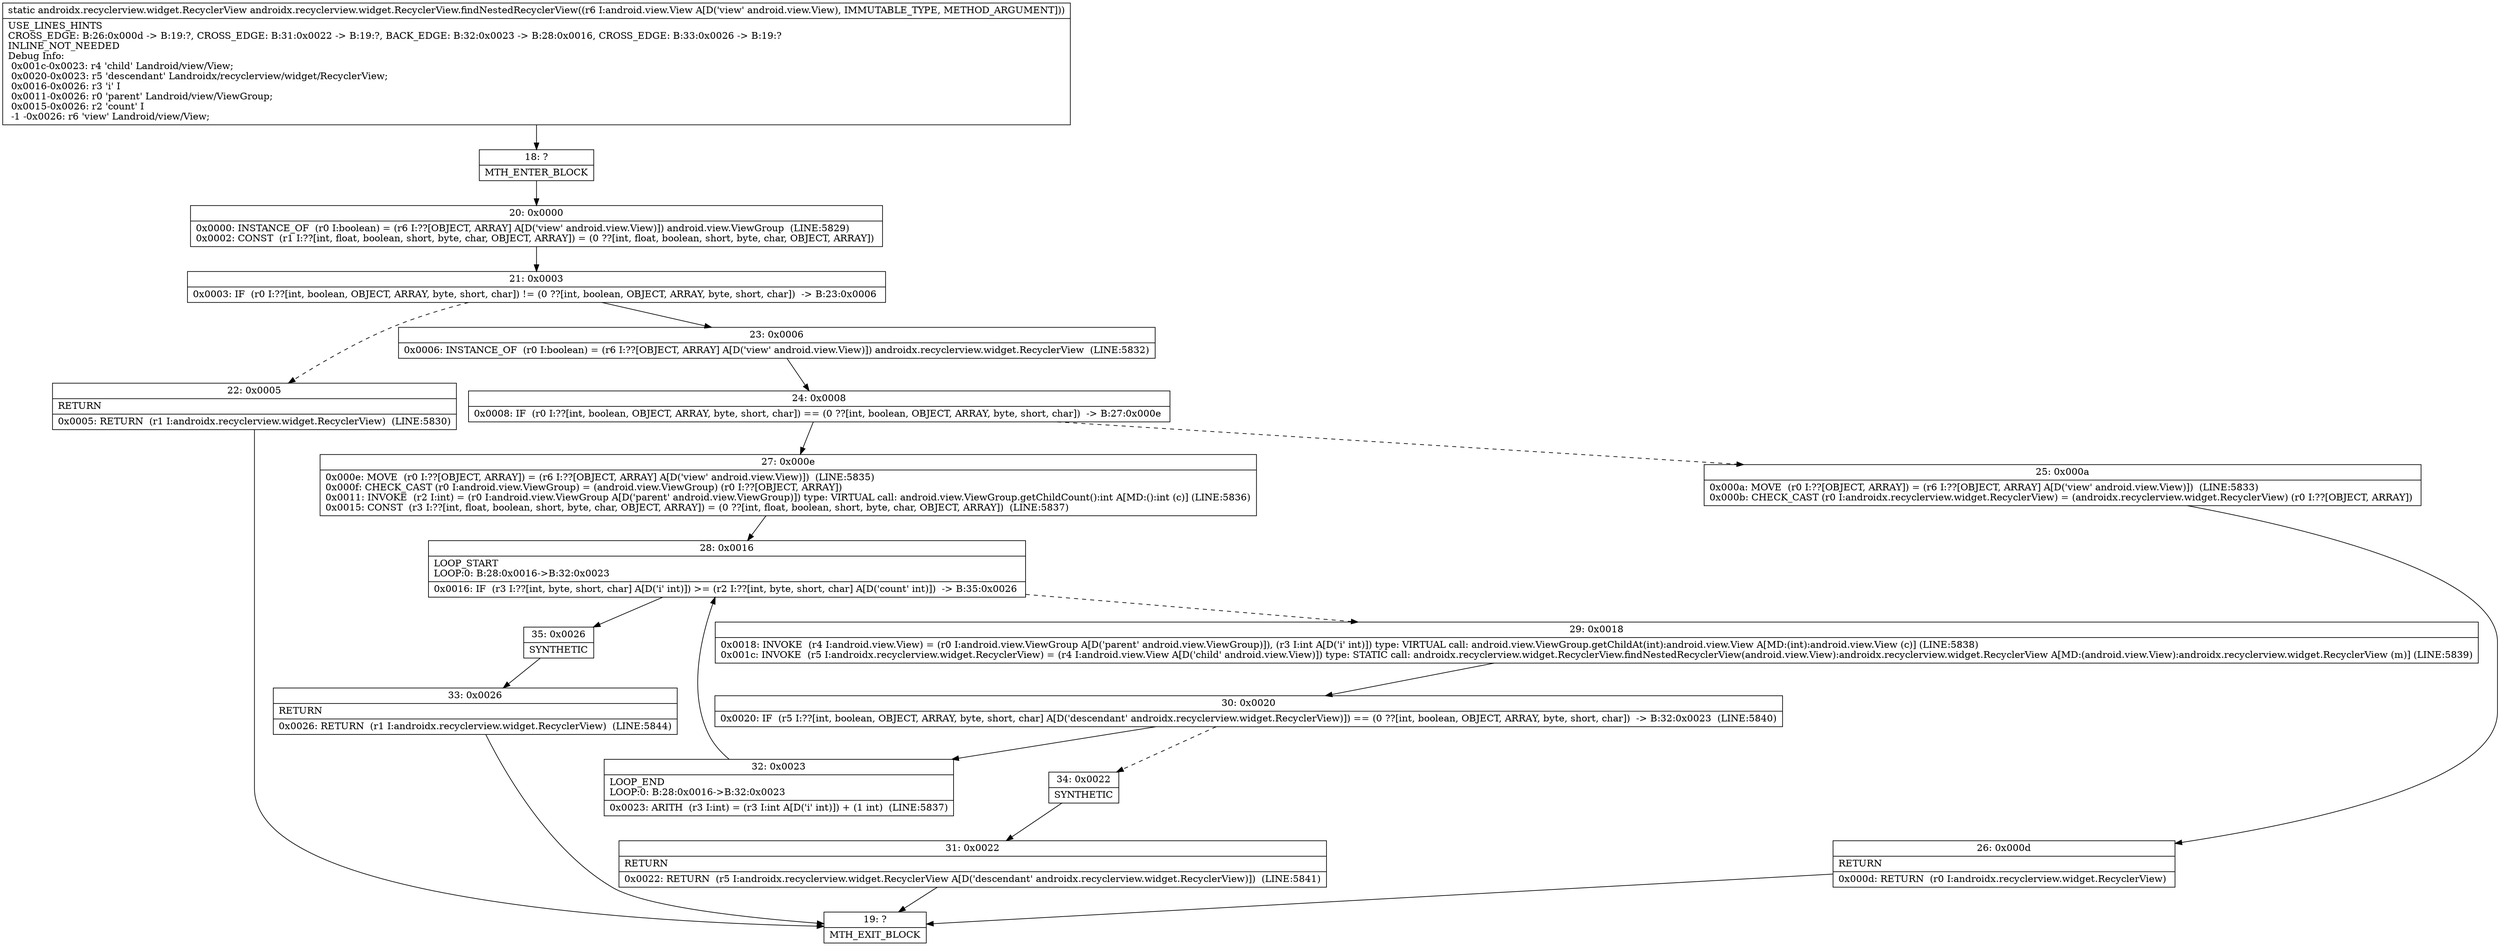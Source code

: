 digraph "CFG forandroidx.recyclerview.widget.RecyclerView.findNestedRecyclerView(Landroid\/view\/View;)Landroidx\/recyclerview\/widget\/RecyclerView;" {
Node_18 [shape=record,label="{18\:\ ?|MTH_ENTER_BLOCK\l}"];
Node_20 [shape=record,label="{20\:\ 0x0000|0x0000: INSTANCE_OF  (r0 I:boolean) = (r6 I:??[OBJECT, ARRAY] A[D('view' android.view.View)]) android.view.ViewGroup  (LINE:5829)\l0x0002: CONST  (r1 I:??[int, float, boolean, short, byte, char, OBJECT, ARRAY]) = (0 ??[int, float, boolean, short, byte, char, OBJECT, ARRAY]) \l}"];
Node_21 [shape=record,label="{21\:\ 0x0003|0x0003: IF  (r0 I:??[int, boolean, OBJECT, ARRAY, byte, short, char]) != (0 ??[int, boolean, OBJECT, ARRAY, byte, short, char])  \-\> B:23:0x0006 \l}"];
Node_22 [shape=record,label="{22\:\ 0x0005|RETURN\l|0x0005: RETURN  (r1 I:androidx.recyclerview.widget.RecyclerView)  (LINE:5830)\l}"];
Node_19 [shape=record,label="{19\:\ ?|MTH_EXIT_BLOCK\l}"];
Node_23 [shape=record,label="{23\:\ 0x0006|0x0006: INSTANCE_OF  (r0 I:boolean) = (r6 I:??[OBJECT, ARRAY] A[D('view' android.view.View)]) androidx.recyclerview.widget.RecyclerView  (LINE:5832)\l}"];
Node_24 [shape=record,label="{24\:\ 0x0008|0x0008: IF  (r0 I:??[int, boolean, OBJECT, ARRAY, byte, short, char]) == (0 ??[int, boolean, OBJECT, ARRAY, byte, short, char])  \-\> B:27:0x000e \l}"];
Node_25 [shape=record,label="{25\:\ 0x000a|0x000a: MOVE  (r0 I:??[OBJECT, ARRAY]) = (r6 I:??[OBJECT, ARRAY] A[D('view' android.view.View)])  (LINE:5833)\l0x000b: CHECK_CAST (r0 I:androidx.recyclerview.widget.RecyclerView) = (androidx.recyclerview.widget.RecyclerView) (r0 I:??[OBJECT, ARRAY]) \l}"];
Node_26 [shape=record,label="{26\:\ 0x000d|RETURN\l|0x000d: RETURN  (r0 I:androidx.recyclerview.widget.RecyclerView) \l}"];
Node_27 [shape=record,label="{27\:\ 0x000e|0x000e: MOVE  (r0 I:??[OBJECT, ARRAY]) = (r6 I:??[OBJECT, ARRAY] A[D('view' android.view.View)])  (LINE:5835)\l0x000f: CHECK_CAST (r0 I:android.view.ViewGroup) = (android.view.ViewGroup) (r0 I:??[OBJECT, ARRAY]) \l0x0011: INVOKE  (r2 I:int) = (r0 I:android.view.ViewGroup A[D('parent' android.view.ViewGroup)]) type: VIRTUAL call: android.view.ViewGroup.getChildCount():int A[MD:():int (c)] (LINE:5836)\l0x0015: CONST  (r3 I:??[int, float, boolean, short, byte, char, OBJECT, ARRAY]) = (0 ??[int, float, boolean, short, byte, char, OBJECT, ARRAY])  (LINE:5837)\l}"];
Node_28 [shape=record,label="{28\:\ 0x0016|LOOP_START\lLOOP:0: B:28:0x0016\-\>B:32:0x0023\l|0x0016: IF  (r3 I:??[int, byte, short, char] A[D('i' int)]) \>= (r2 I:??[int, byte, short, char] A[D('count' int)])  \-\> B:35:0x0026 \l}"];
Node_29 [shape=record,label="{29\:\ 0x0018|0x0018: INVOKE  (r4 I:android.view.View) = (r0 I:android.view.ViewGroup A[D('parent' android.view.ViewGroup)]), (r3 I:int A[D('i' int)]) type: VIRTUAL call: android.view.ViewGroup.getChildAt(int):android.view.View A[MD:(int):android.view.View (c)] (LINE:5838)\l0x001c: INVOKE  (r5 I:androidx.recyclerview.widget.RecyclerView) = (r4 I:android.view.View A[D('child' android.view.View)]) type: STATIC call: androidx.recyclerview.widget.RecyclerView.findNestedRecyclerView(android.view.View):androidx.recyclerview.widget.RecyclerView A[MD:(android.view.View):androidx.recyclerview.widget.RecyclerView (m)] (LINE:5839)\l}"];
Node_30 [shape=record,label="{30\:\ 0x0020|0x0020: IF  (r5 I:??[int, boolean, OBJECT, ARRAY, byte, short, char] A[D('descendant' androidx.recyclerview.widget.RecyclerView)]) == (0 ??[int, boolean, OBJECT, ARRAY, byte, short, char])  \-\> B:32:0x0023  (LINE:5840)\l}"];
Node_32 [shape=record,label="{32\:\ 0x0023|LOOP_END\lLOOP:0: B:28:0x0016\-\>B:32:0x0023\l|0x0023: ARITH  (r3 I:int) = (r3 I:int A[D('i' int)]) + (1 int)  (LINE:5837)\l}"];
Node_34 [shape=record,label="{34\:\ 0x0022|SYNTHETIC\l}"];
Node_31 [shape=record,label="{31\:\ 0x0022|RETURN\l|0x0022: RETURN  (r5 I:androidx.recyclerview.widget.RecyclerView A[D('descendant' androidx.recyclerview.widget.RecyclerView)])  (LINE:5841)\l}"];
Node_35 [shape=record,label="{35\:\ 0x0026|SYNTHETIC\l}"];
Node_33 [shape=record,label="{33\:\ 0x0026|RETURN\l|0x0026: RETURN  (r1 I:androidx.recyclerview.widget.RecyclerView)  (LINE:5844)\l}"];
MethodNode[shape=record,label="{static androidx.recyclerview.widget.RecyclerView androidx.recyclerview.widget.RecyclerView.findNestedRecyclerView((r6 I:android.view.View A[D('view' android.view.View), IMMUTABLE_TYPE, METHOD_ARGUMENT]))  | USE_LINES_HINTS\lCROSS_EDGE: B:26:0x000d \-\> B:19:?, CROSS_EDGE: B:31:0x0022 \-\> B:19:?, BACK_EDGE: B:32:0x0023 \-\> B:28:0x0016, CROSS_EDGE: B:33:0x0026 \-\> B:19:?\lINLINE_NOT_NEEDED\lDebug Info:\l  0x001c\-0x0023: r4 'child' Landroid\/view\/View;\l  0x0020\-0x0023: r5 'descendant' Landroidx\/recyclerview\/widget\/RecyclerView;\l  0x0016\-0x0026: r3 'i' I\l  0x0011\-0x0026: r0 'parent' Landroid\/view\/ViewGroup;\l  0x0015\-0x0026: r2 'count' I\l  \-1 \-0x0026: r6 'view' Landroid\/view\/View;\l}"];
MethodNode -> Node_18;Node_18 -> Node_20;
Node_20 -> Node_21;
Node_21 -> Node_22[style=dashed];
Node_21 -> Node_23;
Node_22 -> Node_19;
Node_23 -> Node_24;
Node_24 -> Node_25[style=dashed];
Node_24 -> Node_27;
Node_25 -> Node_26;
Node_26 -> Node_19;
Node_27 -> Node_28;
Node_28 -> Node_29[style=dashed];
Node_28 -> Node_35;
Node_29 -> Node_30;
Node_30 -> Node_32;
Node_30 -> Node_34[style=dashed];
Node_32 -> Node_28;
Node_34 -> Node_31;
Node_31 -> Node_19;
Node_35 -> Node_33;
Node_33 -> Node_19;
}

